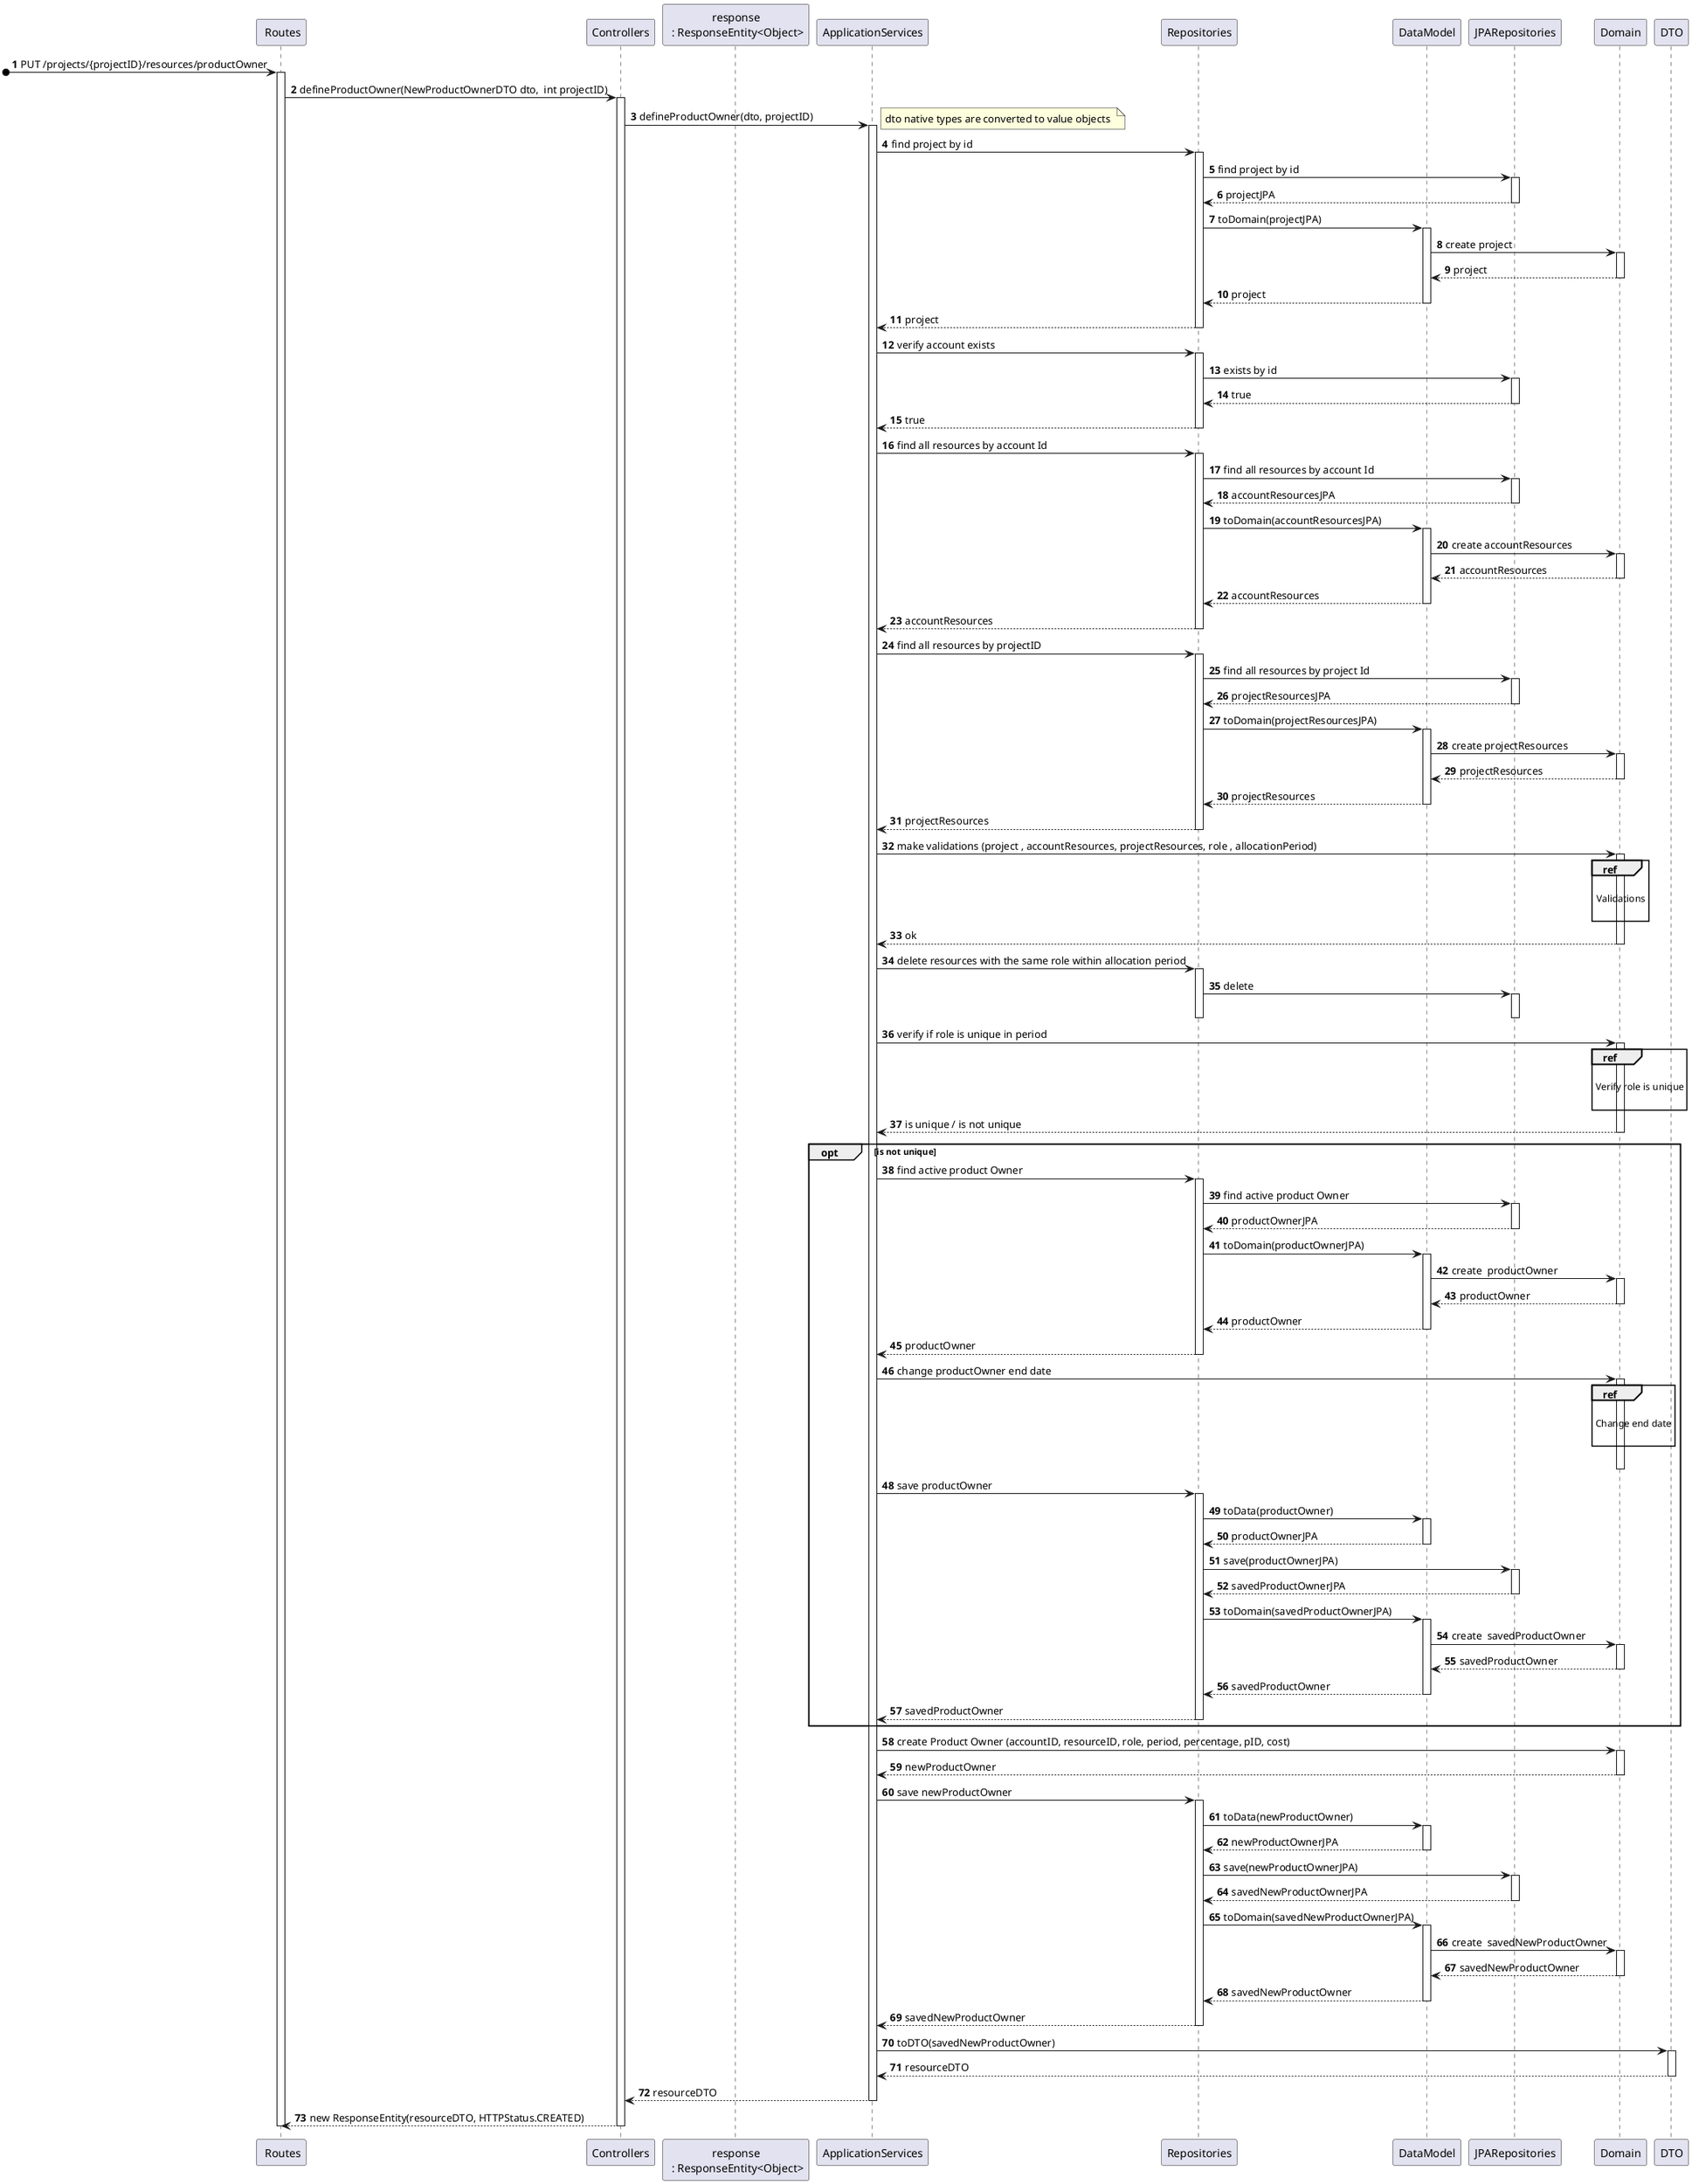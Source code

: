 @startuml
'https://plantuml.com/sequence-diagram

autonumber

participant " Routes" as routes

participant "Controllers" as ctl
participant "response\n : ResponseEntity<Object>" as response
participant "ApplicationServices" as appService
participant "Repositories" as repos
participant "DataModel" as datamodel
participant "JPARepositories" as jparepos
participant "Domain" as domain


participant "DTO" as mapper


[o-> routes : PUT /projects/{projectID}/resources/productOwner
activate routes
routes -> ctl : defineProductOwner(NewProductOwnerDTO dto,  int projectID)
activate ctl
ctl -> appService : defineProductOwner(dto, projectID)
activate appService
note right
dto native types are converted to value objects 
end note
appService -> repos : find project by id
activate repos
repos -> jparepos : find project by id
activate jparepos
jparepos --> repos : projectJPA
deactivate jparepos
repos -> datamodel : toDomain(projectJPA)
activate datamodel
datamodel -> domain : create project
activate domain
domain --> datamodel : project
deactivate domain
datamodel --> repos : project
deactivate datamodel


repos --> appService : project
deactivate repos

appService -> repos : verify account exists
activate repos
repos ->jparepos : exists by id
activate jparepos
jparepos --> repos : true
deactivate jparepos
repos --> appService : true
deactivate repos


appService -> repos : find all resources by account Id
activate repos
repos -> jparepos : find all resources by account Id
activate jparepos
jparepos --> repos : accountResourcesJPA
deactivate jparepos
repos -> datamodel : toDomain(accountResourcesJPA)
activate datamodel
datamodel -> domain : create accountResources
activate domain
domain --> datamodel : accountResources
deactivate domain
datamodel --> repos : accountResources
deactivate datamodel

repos --> appService :accountResources
deactivate repos

appService -> repos :  find all resources by projectID
activate repos
repos -> jparepos : find all resources by project Id
activate jparepos
jparepos --> repos : projectResourcesJPA
deactivate jparepos
repos -> datamodel : toDomain(projectResourcesJPA)
activate datamodel
datamodel -> domain : create projectResources
activate domain
domain --> datamodel : projectResources
deactivate domain

datamodel --> repos : projectResources
deactivate datamodel

repos --> appService : projectResources
deactivate repos
appService -> domain : make validations (project , accountResources, projectResources, role , allocationPeriod)


activate domain
ref over domain

Validations

end ref

domain --> appService : ok

deactivate domain
appService -> repos : delete resources with the same role within allocation period
activate repos
repos -> jparepos : delete
activate jparepos
deactivate jparepos
deactivate repos

appService -> domain : verify if role is unique in period
activate domain
ref over domain

Verify role is unique

end ref
domain --> appService : is unique / is not unique


deactivate domain
opt is not unique
appService -> repos : find active product Owner
activate repos
repos -> jparepos : find active product Owner
activate jparepos
jparepos --> repos : productOwnerJPA
deactivate jparepos
repos -> datamodel : toDomain(productOwnerJPA)
activate datamodel
datamodel -> domain : create  productOwner
activate domain
domain --> datamodel :  productOwner
deactivate domain
datamodel --> repos : productOwner
deactivate datamodel


repos --> appService : productOwner
deactivate repos

appService -> domain: change productOwner end date
activate domain
ref over domain

Change end date

end ref
domain-[hidden]>
deactivate domain
appService ->repos : save productOwner
activate repos
repos -> datamodel : toData(productOwner)
activate datamodel
datamodel --> repos : productOwnerJPA
deactivate datamodel
repos -> jparepos : save(productOwnerJPA)
activate jparepos
jparepos --> repos : savedProductOwnerJPA
deactivate jparepos
repos -> datamodel : toDomain(savedProductOwnerJPA)
activate datamodel
datamodel -> domain : create  savedProductOwner
activate domain
domain --> datamodel :  savedProductOwner
deactivate domain
datamodel --> repos : savedProductOwner
deactivate datamodel
repos --> appService : savedProductOwner

deactivate repos
end opt
appService -> domain : create Product Owner (accountID, resourceID, role, period, percentage, pID, cost)
activate domain

domain --> appService : newProductOwner
deactivate domain
appService -> repos : save newProductOwner

activate repos
repos -> datamodel : toData(newProductOwner)
activate datamodel
datamodel --> repos : newProductOwnerJPA
deactivate datamodel
repos -> jparepos : save(newProductOwnerJPA)
activate jparepos
jparepos --> repos : savedNewProductOwnerJPA
deactivate jparepos
repos -> datamodel : toDomain(savedNewProductOwnerJPA)
activate datamodel
datamodel -> domain : create  savedNewProductOwner
activate domain
domain --> datamodel :  savedNewProductOwner
deactivate domain
datamodel --> repos : savedNewProductOwner
deactivate datamodel
repos --> appService : savedNewProductOwner
deactivate repos
appService -> mapper : toDTO(savedNewProductOwner)
activate mapper

mapper --> appService : resourceDTO
deactivate mapper
appService --> ctl : resourceDTO
deactivate appService



ctl --> routes : new ResponseEntity(resourceDTO, HTTPStatus.CREATED)
deactivate ctl
deactivate routes

@enduml